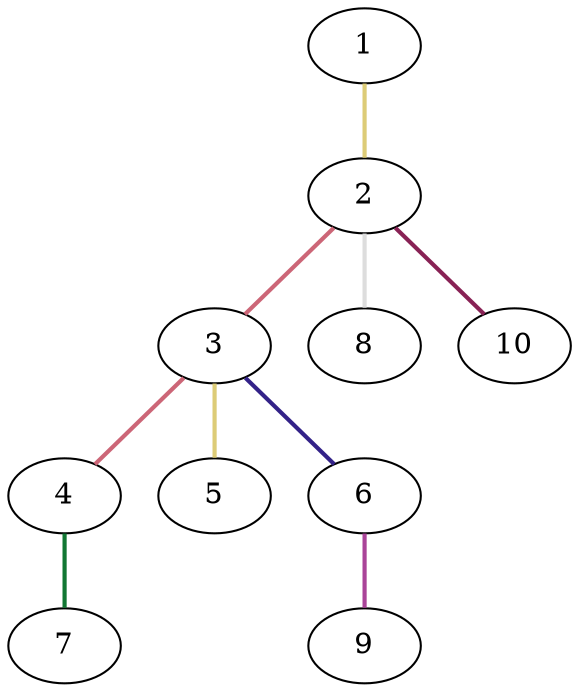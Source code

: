 graph {
	graph [rankdir=BT]
	1
	2
	2 -- 1 [color="#DDCC77" style=bold]
	3
	3 -- 2 [color="#CC6677" style=bold]
	4
	4 -- 3 [color="#CC6677" style=bold]
	5
	5 -- 3 [color="#DDCC77" style=bold]
	6
	6 -- 3 [color="#332288" style=bold]
	7
	7 -- 4 [color="#117733" style=bold]
	8
	8 -- 2 [color="#DDDDDD" style=bold]
	9
	9 -- 6 [color="#AA4499" style=bold]
	10
	10 -- 2 [color="#882255" style=bold]
}
